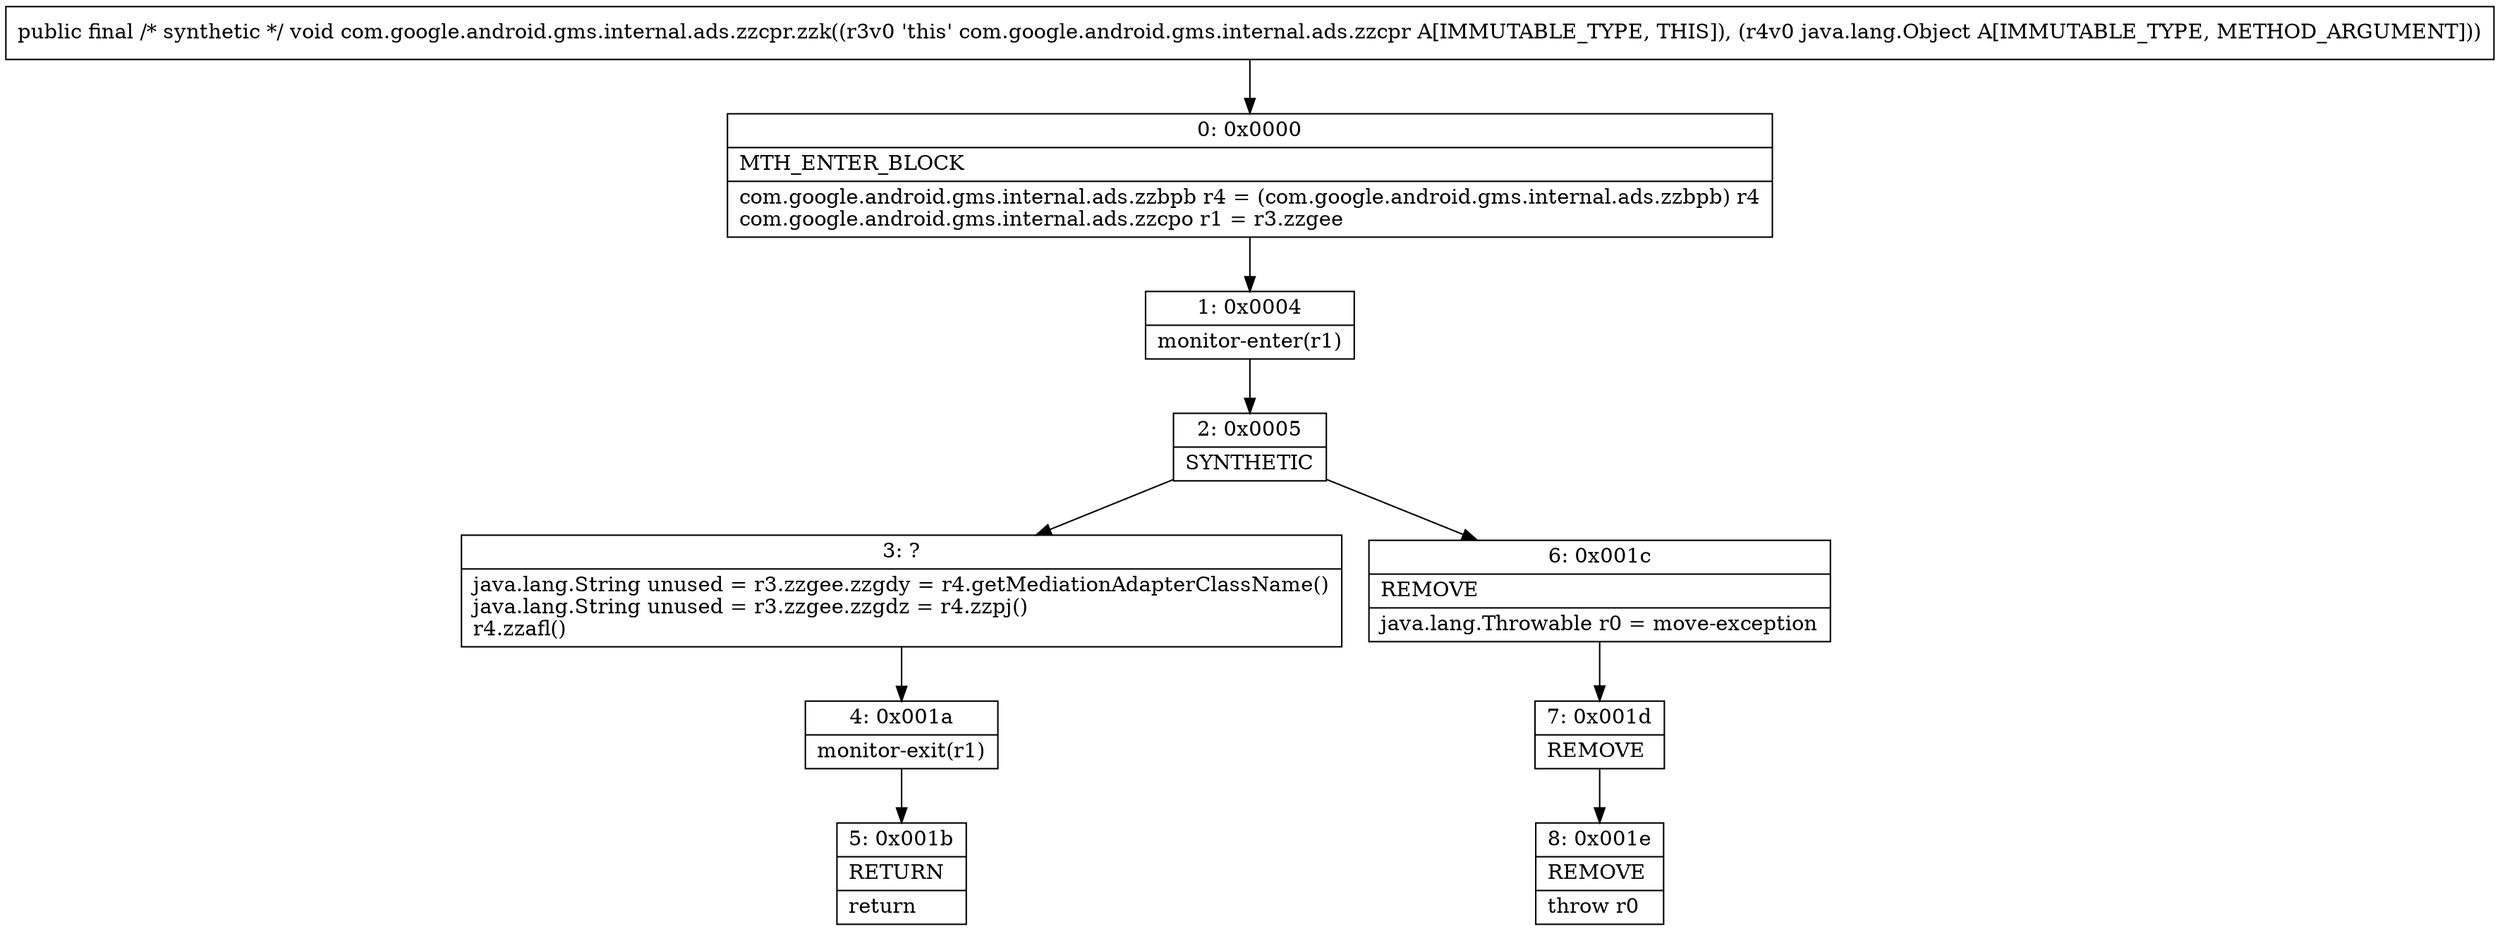digraph "CFG forcom.google.android.gms.internal.ads.zzcpr.zzk(Ljava\/lang\/Object;)V" {
Node_0 [shape=record,label="{0\:\ 0x0000|MTH_ENTER_BLOCK\l|com.google.android.gms.internal.ads.zzbpb r4 = (com.google.android.gms.internal.ads.zzbpb) r4\lcom.google.android.gms.internal.ads.zzcpo r1 = r3.zzgee\l}"];
Node_1 [shape=record,label="{1\:\ 0x0004|monitor\-enter(r1)\l}"];
Node_2 [shape=record,label="{2\:\ 0x0005|SYNTHETIC\l}"];
Node_3 [shape=record,label="{3\:\ ?|java.lang.String unused = r3.zzgee.zzgdy = r4.getMediationAdapterClassName()\ljava.lang.String unused = r3.zzgee.zzgdz = r4.zzpj()\lr4.zzafl()\l}"];
Node_4 [shape=record,label="{4\:\ 0x001a|monitor\-exit(r1)\l}"];
Node_5 [shape=record,label="{5\:\ 0x001b|RETURN\l|return\l}"];
Node_6 [shape=record,label="{6\:\ 0x001c|REMOVE\l|java.lang.Throwable r0 = move\-exception\l}"];
Node_7 [shape=record,label="{7\:\ 0x001d|REMOVE\l}"];
Node_8 [shape=record,label="{8\:\ 0x001e|REMOVE\l|throw r0\l}"];
MethodNode[shape=record,label="{public final \/* synthetic *\/ void com.google.android.gms.internal.ads.zzcpr.zzk((r3v0 'this' com.google.android.gms.internal.ads.zzcpr A[IMMUTABLE_TYPE, THIS]), (r4v0 java.lang.Object A[IMMUTABLE_TYPE, METHOD_ARGUMENT])) }"];
MethodNode -> Node_0;
Node_0 -> Node_1;
Node_1 -> Node_2;
Node_2 -> Node_3;
Node_2 -> Node_6;
Node_3 -> Node_4;
Node_4 -> Node_5;
Node_6 -> Node_7;
Node_7 -> Node_8;
}

